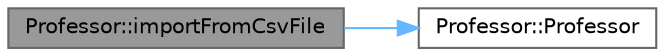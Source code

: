 digraph "Professor::importFromCsvFile"
{
 // LATEX_PDF_SIZE
  bgcolor="transparent";
  edge [fontname=Helvetica,fontsize=10,labelfontname=Helvetica,labelfontsize=10];
  node [fontname=Helvetica,fontsize=10,shape=box,height=0.2,width=0.4];
  rankdir="LR";
  Node1 [label="Professor::importFromCsvFile",height=0.2,width=0.4,color="gray40", fillcolor="grey60", style="filled", fontcolor="black",tooltip="import from CsvFile"];
  Node1 -> Node2 [color="steelblue1",style="solid"];
  Node2 [label="Professor::Professor",height=0.2,width=0.4,color="grey40", fillcolor="white", style="filled",URL="$class_professor.html#ac6d4e54caf399a841888e60b54eed4c3",tooltip=" "];
}
